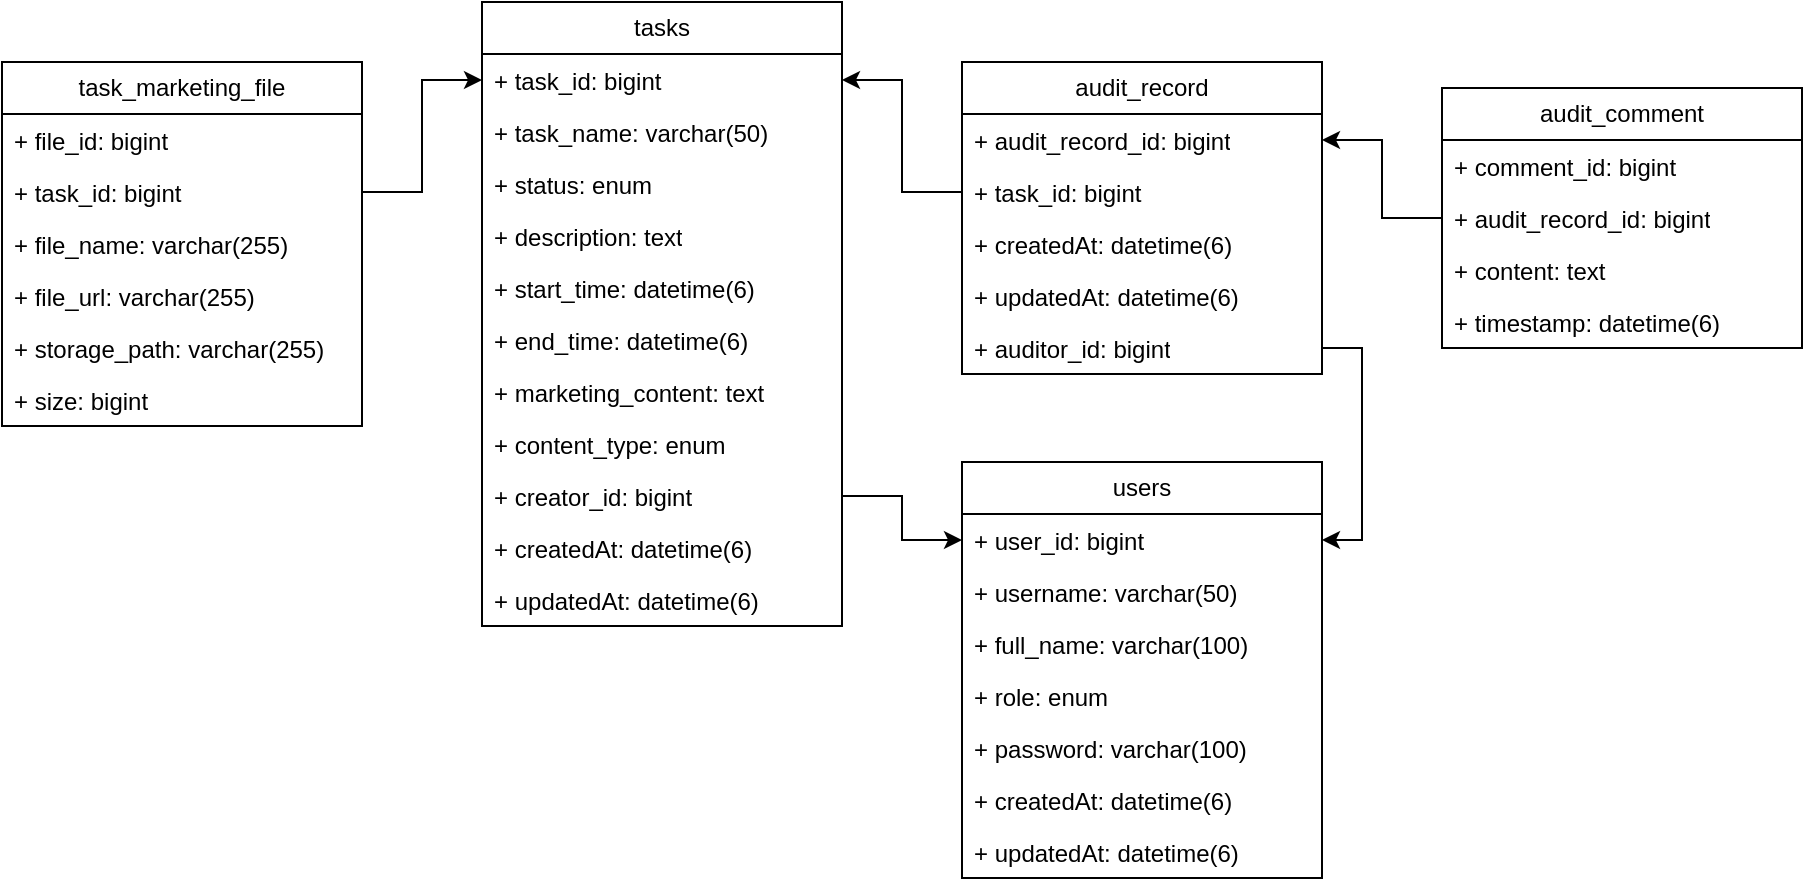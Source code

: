 <mxfile version="27.1.1">
  <diagram name="第 1 页" id="lErpKHvNXF36ces_65nF">
    <mxGraphModel dx="1131" dy="803" grid="1" gridSize="10" guides="1" tooltips="1" connect="1" arrows="1" fold="1" page="1" pageScale="1" pageWidth="1169" pageHeight="827" math="0" shadow="0">
      <root>
        <mxCell id="0" />
        <mxCell id="1" parent="0" />
        <mxCell id="uS-PMosrbycqFjt0qgs3-59" value="tasks" style="swimlane;fontStyle=0;childLayout=stackLayout;horizontal=1;startSize=26;fillColor=none;horizontalStack=0;resizeParent=1;resizeParentMax=0;resizeLast=0;collapsible=1;marginBottom=0;whiteSpace=wrap;html=1;" vertex="1" parent="1">
          <mxGeometry x="360" y="80" width="180" height="312" as="geometry">
            <mxRectangle x="180" y="120" width="70" height="30" as="alternateBounds" />
          </mxGeometry>
        </mxCell>
        <mxCell id="uS-PMosrbycqFjt0qgs3-60" value="+ task_id: bigint" style="text;strokeColor=none;fillColor=none;align=left;verticalAlign=top;spacingLeft=4;spacingRight=4;overflow=hidden;rotatable=0;points=[[0,0.5],[1,0.5]];portConstraint=eastwest;whiteSpace=wrap;html=1;" vertex="1" parent="uS-PMosrbycqFjt0qgs3-59">
          <mxGeometry y="26" width="180" height="26" as="geometry" />
        </mxCell>
        <mxCell id="uS-PMosrbycqFjt0qgs3-61" value="+ task_name: varchar(50)" style="text;strokeColor=none;fillColor=none;align=left;verticalAlign=top;spacingLeft=4;spacingRight=4;overflow=hidden;rotatable=0;points=[[0,0.5],[1,0.5]];portConstraint=eastwest;whiteSpace=wrap;html=1;" vertex="1" parent="uS-PMosrbycqFjt0qgs3-59">
          <mxGeometry y="52" width="180" height="26" as="geometry" />
        </mxCell>
        <mxCell id="uS-PMosrbycqFjt0qgs3-62" value="+ status: enum" style="text;strokeColor=none;fillColor=none;align=left;verticalAlign=top;spacingLeft=4;spacingRight=4;overflow=hidden;rotatable=0;points=[[0,0.5],[1,0.5]];portConstraint=eastwest;whiteSpace=wrap;html=1;" vertex="1" parent="uS-PMosrbycqFjt0qgs3-59">
          <mxGeometry y="78" width="180" height="26" as="geometry" />
        </mxCell>
        <mxCell id="uS-PMosrbycqFjt0qgs3-66" value="+ description: text" style="text;strokeColor=none;fillColor=none;align=left;verticalAlign=top;spacingLeft=4;spacingRight=4;overflow=hidden;rotatable=0;points=[[0,0.5],[1,0.5]];portConstraint=eastwest;whiteSpace=wrap;html=1;" vertex="1" parent="uS-PMosrbycqFjt0qgs3-59">
          <mxGeometry y="104" width="180" height="26" as="geometry" />
        </mxCell>
        <mxCell id="uS-PMosrbycqFjt0qgs3-68" value="+ start_time: datetime(6)" style="text;strokeColor=none;fillColor=none;align=left;verticalAlign=top;spacingLeft=4;spacingRight=4;overflow=hidden;rotatable=0;points=[[0,0.5],[1,0.5]];portConstraint=eastwest;whiteSpace=wrap;html=1;" vertex="1" parent="uS-PMosrbycqFjt0qgs3-59">
          <mxGeometry y="130" width="180" height="26" as="geometry" />
        </mxCell>
        <mxCell id="uS-PMosrbycqFjt0qgs3-69" value="+ end_time: datetime(6)" style="text;strokeColor=none;fillColor=none;align=left;verticalAlign=top;spacingLeft=4;spacingRight=4;overflow=hidden;rotatable=0;points=[[0,0.5],[1,0.5]];portConstraint=eastwest;whiteSpace=wrap;html=1;" vertex="1" parent="uS-PMosrbycqFjt0qgs3-59">
          <mxGeometry y="156" width="180" height="26" as="geometry" />
        </mxCell>
        <mxCell id="uS-PMosrbycqFjt0qgs3-71" value="+ marketing_content: text" style="text;strokeColor=none;fillColor=none;align=left;verticalAlign=top;spacingLeft=4;spacingRight=4;overflow=hidden;rotatable=0;points=[[0,0.5],[1,0.5]];portConstraint=eastwest;whiteSpace=wrap;html=1;" vertex="1" parent="uS-PMosrbycqFjt0qgs3-59">
          <mxGeometry y="182" width="180" height="26" as="geometry" />
        </mxCell>
        <mxCell id="uS-PMosrbycqFjt0qgs3-72" value="+ content_type: enum" style="text;strokeColor=none;fillColor=none;align=left;verticalAlign=top;spacingLeft=4;spacingRight=4;overflow=hidden;rotatable=0;points=[[0,0.5],[1,0.5]];portConstraint=eastwest;whiteSpace=wrap;html=1;" vertex="1" parent="uS-PMosrbycqFjt0qgs3-59">
          <mxGeometry y="208" width="180" height="26" as="geometry" />
        </mxCell>
        <mxCell id="uS-PMosrbycqFjt0qgs3-65" value="+ creator_id: bigint" style="text;strokeColor=none;fillColor=none;align=left;verticalAlign=top;spacingLeft=4;spacingRight=4;overflow=hidden;rotatable=0;points=[[0,0.5],[1,0.5]];portConstraint=eastwest;whiteSpace=wrap;html=1;" vertex="1" parent="uS-PMosrbycqFjt0qgs3-59">
          <mxGeometry y="234" width="180" height="26" as="geometry" />
        </mxCell>
        <mxCell id="uS-PMosrbycqFjt0qgs3-67" value="+ createdAt: datetime(6)" style="text;strokeColor=none;fillColor=none;align=left;verticalAlign=top;spacingLeft=4;spacingRight=4;overflow=hidden;rotatable=0;points=[[0,0.5],[1,0.5]];portConstraint=eastwest;whiteSpace=wrap;html=1;" vertex="1" parent="uS-PMosrbycqFjt0qgs3-59">
          <mxGeometry y="260" width="180" height="26" as="geometry" />
        </mxCell>
        <mxCell id="uS-PMosrbycqFjt0qgs3-73" value="+ updatedAt: datetime(6)" style="text;strokeColor=none;fillColor=none;align=left;verticalAlign=top;spacingLeft=4;spacingRight=4;overflow=hidden;rotatable=0;points=[[0,0.5],[1,0.5]];portConstraint=eastwest;whiteSpace=wrap;html=1;" vertex="1" parent="uS-PMosrbycqFjt0qgs3-59">
          <mxGeometry y="286" width="180" height="26" as="geometry" />
        </mxCell>
        <mxCell id="uS-PMosrbycqFjt0qgs3-74" value="task_marketing_file" style="swimlane;fontStyle=0;childLayout=stackLayout;horizontal=1;startSize=26;fillColor=none;horizontalStack=0;resizeParent=1;resizeParentMax=0;resizeLast=0;collapsible=1;marginBottom=0;whiteSpace=wrap;html=1;" vertex="1" parent="1">
          <mxGeometry x="120" y="110" width="180" height="182" as="geometry" />
        </mxCell>
        <mxCell id="uS-PMosrbycqFjt0qgs3-86" value="+ file_id: bigint" style="text;strokeColor=none;fillColor=none;align=left;verticalAlign=top;spacingLeft=4;spacingRight=4;overflow=hidden;rotatable=0;points=[[0,0.5],[1,0.5]];portConstraint=eastwest;whiteSpace=wrap;html=1;" vertex="1" parent="uS-PMosrbycqFjt0qgs3-74">
          <mxGeometry y="26" width="180" height="26" as="geometry" />
        </mxCell>
        <mxCell id="uS-PMosrbycqFjt0qgs3-80" value="+ task_id: bigint" style="text;strokeColor=none;fillColor=none;align=left;verticalAlign=top;spacingLeft=4;spacingRight=4;overflow=hidden;rotatable=0;points=[[0,0.5],[1,0.5]];portConstraint=eastwest;whiteSpace=wrap;html=1;" vertex="1" parent="uS-PMosrbycqFjt0qgs3-74">
          <mxGeometry y="52" width="180" height="26" as="geometry" />
        </mxCell>
        <mxCell id="uS-PMosrbycqFjt0qgs3-76" value="+ file_name: varchar(255)" style="text;strokeColor=none;fillColor=none;align=left;verticalAlign=top;spacingLeft=4;spacingRight=4;overflow=hidden;rotatable=0;points=[[0,0.5],[1,0.5]];portConstraint=eastwest;whiteSpace=wrap;html=1;" vertex="1" parent="uS-PMosrbycqFjt0qgs3-74">
          <mxGeometry y="78" width="180" height="26" as="geometry" />
        </mxCell>
        <mxCell id="uS-PMosrbycqFjt0qgs3-77" value="+ file_url: varchar(255)" style="text;strokeColor=none;fillColor=none;align=left;verticalAlign=top;spacingLeft=4;spacingRight=4;overflow=hidden;rotatable=0;points=[[0,0.5],[1,0.5]];portConstraint=eastwest;whiteSpace=wrap;html=1;" vertex="1" parent="uS-PMosrbycqFjt0qgs3-74">
          <mxGeometry y="104" width="180" height="26" as="geometry" />
        </mxCell>
        <mxCell id="uS-PMosrbycqFjt0qgs3-78" value="+ storage_path: varchar(255)" style="text;strokeColor=none;fillColor=none;align=left;verticalAlign=top;spacingLeft=4;spacingRight=4;overflow=hidden;rotatable=0;points=[[0,0.5],[1,0.5]];portConstraint=eastwest;whiteSpace=wrap;html=1;" vertex="1" parent="uS-PMosrbycqFjt0qgs3-74">
          <mxGeometry y="130" width="180" height="26" as="geometry" />
        </mxCell>
        <mxCell id="uS-PMosrbycqFjt0qgs3-79" value="+ size: bigint" style="text;strokeColor=none;fillColor=none;align=left;verticalAlign=top;spacingLeft=4;spacingRight=4;overflow=hidden;rotatable=0;points=[[0,0.5],[1,0.5]];portConstraint=eastwest;whiteSpace=wrap;html=1;" vertex="1" parent="uS-PMosrbycqFjt0qgs3-74">
          <mxGeometry y="156" width="180" height="26" as="geometry" />
        </mxCell>
        <mxCell id="uS-PMosrbycqFjt0qgs3-87" value="audit_record" style="swimlane;fontStyle=0;childLayout=stackLayout;horizontal=1;startSize=26;fillColor=none;horizontalStack=0;resizeParent=1;resizeParentMax=0;resizeLast=0;collapsible=1;marginBottom=0;whiteSpace=wrap;html=1;" vertex="1" parent="1">
          <mxGeometry x="600" y="110" width="180" height="156" as="geometry" />
        </mxCell>
        <mxCell id="uS-PMosrbycqFjt0qgs3-88" value="+ audit_record_id: bigint" style="text;strokeColor=none;fillColor=none;align=left;verticalAlign=top;spacingLeft=4;spacingRight=4;overflow=hidden;rotatable=0;points=[[0,0.5],[1,0.5]];portConstraint=eastwest;whiteSpace=wrap;html=1;" vertex="1" parent="uS-PMosrbycqFjt0qgs3-87">
          <mxGeometry y="26" width="180" height="26" as="geometry" />
        </mxCell>
        <mxCell id="uS-PMosrbycqFjt0qgs3-90" value="+ task_id: bigint" style="text;strokeColor=none;fillColor=none;align=left;verticalAlign=top;spacingLeft=4;spacingRight=4;overflow=hidden;rotatable=0;points=[[0,0.5],[1,0.5]];portConstraint=eastwest;whiteSpace=wrap;html=1;" vertex="1" parent="uS-PMosrbycqFjt0qgs3-87">
          <mxGeometry y="52" width="180" height="26" as="geometry" />
        </mxCell>
        <mxCell id="uS-PMosrbycqFjt0qgs3-94" value="+ createdAt: datetime(6)" style="text;strokeColor=none;fillColor=none;align=left;verticalAlign=top;spacingLeft=4;spacingRight=4;overflow=hidden;rotatable=0;points=[[0,0.5],[1,0.5]];portConstraint=eastwest;whiteSpace=wrap;html=1;" vertex="1" parent="uS-PMosrbycqFjt0qgs3-87">
          <mxGeometry y="78" width="180" height="26" as="geometry" />
        </mxCell>
        <mxCell id="uS-PMosrbycqFjt0qgs3-95" value="+ updatedAt: datetime(6)" style="text;strokeColor=none;fillColor=none;align=left;verticalAlign=top;spacingLeft=4;spacingRight=4;overflow=hidden;rotatable=0;points=[[0,0.5],[1,0.5]];portConstraint=eastwest;whiteSpace=wrap;html=1;" vertex="1" parent="uS-PMosrbycqFjt0qgs3-87">
          <mxGeometry y="104" width="180" height="26" as="geometry" />
        </mxCell>
        <mxCell id="uS-PMosrbycqFjt0qgs3-89" value="+ auditor_id: bigint" style="text;strokeColor=none;fillColor=none;align=left;verticalAlign=top;spacingLeft=4;spacingRight=4;overflow=hidden;rotatable=0;points=[[0,0.5],[1,0.5]];portConstraint=eastwest;whiteSpace=wrap;html=1;" vertex="1" parent="uS-PMosrbycqFjt0qgs3-87">
          <mxGeometry y="130" width="180" height="26" as="geometry" />
        </mxCell>
        <mxCell id="uS-PMosrbycqFjt0qgs3-96" value="users" style="swimlane;fontStyle=0;childLayout=stackLayout;horizontal=1;startSize=26;fillColor=none;horizontalStack=0;resizeParent=1;resizeParentMax=0;resizeLast=0;collapsible=1;marginBottom=0;whiteSpace=wrap;html=1;" vertex="1" parent="1">
          <mxGeometry x="600" y="310" width="180" height="208" as="geometry" />
        </mxCell>
        <mxCell id="uS-PMosrbycqFjt0qgs3-97" value="+ user_id: bigint" style="text;strokeColor=none;fillColor=none;align=left;verticalAlign=top;spacingLeft=4;spacingRight=4;overflow=hidden;rotatable=0;points=[[0,0.5],[1,0.5]];portConstraint=eastwest;whiteSpace=wrap;html=1;" vertex="1" parent="uS-PMosrbycqFjt0qgs3-96">
          <mxGeometry y="26" width="180" height="26" as="geometry" />
        </mxCell>
        <mxCell id="uS-PMosrbycqFjt0qgs3-99" value="+ username: varchar(50)" style="text;strokeColor=none;fillColor=none;align=left;verticalAlign=top;spacingLeft=4;spacingRight=4;overflow=hidden;rotatable=0;points=[[0,0.5],[1,0.5]];portConstraint=eastwest;whiteSpace=wrap;html=1;" vertex="1" parent="uS-PMosrbycqFjt0qgs3-96">
          <mxGeometry y="52" width="180" height="26" as="geometry" />
        </mxCell>
        <mxCell id="uS-PMosrbycqFjt0qgs3-102" value="+ full_name: varchar(100)" style="text;strokeColor=none;fillColor=none;align=left;verticalAlign=top;spacingLeft=4;spacingRight=4;overflow=hidden;rotatable=0;points=[[0,0.5],[1,0.5]];portConstraint=eastwest;whiteSpace=wrap;html=1;" vertex="1" parent="uS-PMosrbycqFjt0qgs3-96">
          <mxGeometry y="78" width="180" height="26" as="geometry" />
        </mxCell>
        <mxCell id="uS-PMosrbycqFjt0qgs3-108" value="+ role: enum" style="text;strokeColor=none;fillColor=none;align=left;verticalAlign=top;spacingLeft=4;spacingRight=4;overflow=hidden;rotatable=0;points=[[0,0.5],[1,0.5]];portConstraint=eastwest;whiteSpace=wrap;html=1;" vertex="1" parent="uS-PMosrbycqFjt0qgs3-96">
          <mxGeometry y="104" width="180" height="26" as="geometry" />
        </mxCell>
        <mxCell id="uS-PMosrbycqFjt0qgs3-107" value="+ password: varchar(100)" style="text;strokeColor=none;fillColor=none;align=left;verticalAlign=top;spacingLeft=4;spacingRight=4;overflow=hidden;rotatable=0;points=[[0,0.5],[1,0.5]];portConstraint=eastwest;whiteSpace=wrap;html=1;" vertex="1" parent="uS-PMosrbycqFjt0qgs3-96">
          <mxGeometry y="130" width="180" height="26" as="geometry" />
        </mxCell>
        <mxCell id="uS-PMosrbycqFjt0qgs3-100" value="+ createdAt: datetime(6)" style="text;strokeColor=none;fillColor=none;align=left;verticalAlign=top;spacingLeft=4;spacingRight=4;overflow=hidden;rotatable=0;points=[[0,0.5],[1,0.5]];portConstraint=eastwest;whiteSpace=wrap;html=1;" vertex="1" parent="uS-PMosrbycqFjt0qgs3-96">
          <mxGeometry y="156" width="180" height="26" as="geometry" />
        </mxCell>
        <mxCell id="uS-PMosrbycqFjt0qgs3-101" value="+ updatedAt: datetime(6)" style="text;strokeColor=none;fillColor=none;align=left;verticalAlign=top;spacingLeft=4;spacingRight=4;overflow=hidden;rotatable=0;points=[[0,0.5],[1,0.5]];portConstraint=eastwest;whiteSpace=wrap;html=1;" vertex="1" parent="uS-PMosrbycqFjt0qgs3-96">
          <mxGeometry y="182" width="180" height="26" as="geometry" />
        </mxCell>
        <mxCell id="uS-PMosrbycqFjt0qgs3-109" value="audit_comment" style="swimlane;fontStyle=0;childLayout=stackLayout;horizontal=1;startSize=26;fillColor=none;horizontalStack=0;resizeParent=1;resizeParentMax=0;resizeLast=0;collapsible=1;marginBottom=0;whiteSpace=wrap;html=1;" vertex="1" parent="1">
          <mxGeometry x="840" y="123" width="180" height="130" as="geometry" />
        </mxCell>
        <mxCell id="uS-PMosrbycqFjt0qgs3-111" value="+ comment_id: bigint" style="text;strokeColor=none;fillColor=none;align=left;verticalAlign=top;spacingLeft=4;spacingRight=4;overflow=hidden;rotatable=0;points=[[0,0.5],[1,0.5]];portConstraint=eastwest;whiteSpace=wrap;html=1;" vertex="1" parent="uS-PMosrbycqFjt0qgs3-109">
          <mxGeometry y="26" width="180" height="26" as="geometry" />
        </mxCell>
        <mxCell id="uS-PMosrbycqFjt0qgs3-110" value="+ audit_record_id: bigint" style="text;strokeColor=none;fillColor=none;align=left;verticalAlign=top;spacingLeft=4;spacingRight=4;overflow=hidden;rotatable=0;points=[[0,0.5],[1,0.5]];portConstraint=eastwest;whiteSpace=wrap;html=1;" vertex="1" parent="uS-PMosrbycqFjt0qgs3-109">
          <mxGeometry y="52" width="180" height="26" as="geometry" />
        </mxCell>
        <mxCell id="uS-PMosrbycqFjt0qgs3-112" value="+ content: text" style="text;strokeColor=none;fillColor=none;align=left;verticalAlign=top;spacingLeft=4;spacingRight=4;overflow=hidden;rotatable=0;points=[[0,0.5],[1,0.5]];portConstraint=eastwest;whiteSpace=wrap;html=1;" vertex="1" parent="uS-PMosrbycqFjt0qgs3-109">
          <mxGeometry y="78" width="180" height="26" as="geometry" />
        </mxCell>
        <mxCell id="uS-PMosrbycqFjt0qgs3-113" value="+ timestamp: datetime(6)" style="text;strokeColor=none;fillColor=none;align=left;verticalAlign=top;spacingLeft=4;spacingRight=4;overflow=hidden;rotatable=0;points=[[0,0.5],[1,0.5]];portConstraint=eastwest;whiteSpace=wrap;html=1;" vertex="1" parent="uS-PMosrbycqFjt0qgs3-109">
          <mxGeometry y="104" width="180" height="26" as="geometry" />
        </mxCell>
        <mxCell id="uS-PMosrbycqFjt0qgs3-116" style="edgeStyle=orthogonalEdgeStyle;rounded=0;orthogonalLoop=1;jettySize=auto;html=1;exitX=1;exitY=0.5;exitDx=0;exitDy=0;entryX=0;entryY=0.5;entryDx=0;entryDy=0;endArrow=none;startFill=1;startArrow=classic;" edge="1" parent="1" source="uS-PMosrbycqFjt0qgs3-60" target="uS-PMosrbycqFjt0qgs3-90">
          <mxGeometry relative="1" as="geometry" />
        </mxCell>
        <mxCell id="uS-PMosrbycqFjt0qgs3-118" style="edgeStyle=orthogonalEdgeStyle;rounded=0;orthogonalLoop=1;jettySize=auto;html=1;exitX=1;exitY=0.5;exitDx=0;exitDy=0;entryX=0;entryY=0.5;entryDx=0;entryDy=0;endArrow=classic;startFill=0;endFill=1;" edge="1" parent="1" source="uS-PMosrbycqFjt0qgs3-65" target="uS-PMosrbycqFjt0qgs3-97">
          <mxGeometry relative="1" as="geometry" />
        </mxCell>
        <mxCell id="uS-PMosrbycqFjt0qgs3-119" style="edgeStyle=orthogonalEdgeStyle;rounded=0;orthogonalLoop=1;jettySize=auto;html=1;exitX=1;exitY=0.5;exitDx=0;exitDy=0;entryX=1;entryY=0.5;entryDx=0;entryDy=0;endArrow=classic;startFill=0;endFill=1;" edge="1" parent="1" source="uS-PMosrbycqFjt0qgs3-89" target="uS-PMosrbycqFjt0qgs3-97">
          <mxGeometry relative="1" as="geometry" />
        </mxCell>
        <mxCell id="uS-PMosrbycqFjt0qgs3-120" style="edgeStyle=orthogonalEdgeStyle;rounded=0;orthogonalLoop=1;jettySize=auto;html=1;exitX=1;exitY=0.5;exitDx=0;exitDy=0;entryX=0;entryY=0.5;entryDx=0;entryDy=0;endArrow=classic;startFill=0;endFill=1;" edge="1" parent="1" source="uS-PMosrbycqFjt0qgs3-80" target="uS-PMosrbycqFjt0qgs3-60">
          <mxGeometry relative="1" as="geometry" />
        </mxCell>
        <mxCell id="uS-PMosrbycqFjt0qgs3-121" style="edgeStyle=orthogonalEdgeStyle;rounded=0;orthogonalLoop=1;jettySize=auto;html=1;exitX=0;exitY=0.5;exitDx=0;exitDy=0;entryX=1;entryY=0.5;entryDx=0;entryDy=0;endArrow=classic;startFill=0;endFill=1;" edge="1" parent="1" source="uS-PMosrbycqFjt0qgs3-110" target="uS-PMosrbycqFjt0qgs3-88">
          <mxGeometry relative="1" as="geometry" />
        </mxCell>
      </root>
    </mxGraphModel>
  </diagram>
</mxfile>
